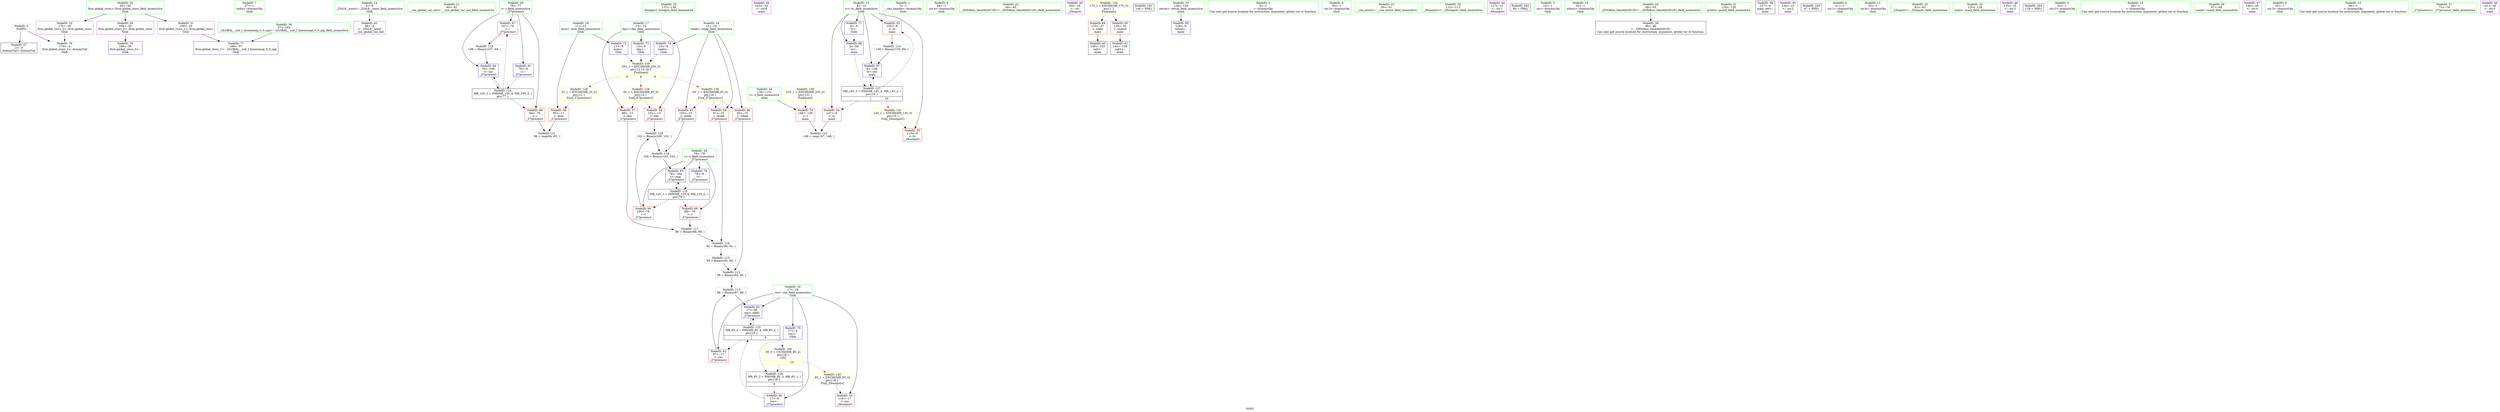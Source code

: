 digraph "SVFG" {
	label="SVFG";

	Node0x55ad79474a20 [shape=record,color=grey,label="{NodeID: 0\nNullPtr}"];
	Node0x55ad79474a20 -> Node0x55ad79488d90[style=solid];
	Node0x55ad79474a20 -> Node0x55ad7948c140[style=solid];
	Node0x55ad79487280 [shape=record,color=green,label="{NodeID: 7\n27\<--1\nstdin\<--dummyObj\nGlob }"];
	Node0x55ad79487750 [shape=record,color=green,label="{NodeID: 14\n4\<--6\n_ZStL8__ioinit\<--_ZStL8__ioinit_field_insensitive\nGlob }"];
	Node0x55ad79487750 -> Node0x55ad79489200[style=solid];
	Node0x55ad79487e50 [shape=record,color=green,label="{NodeID: 21\n40\<--41\n__cxx_global_var_init\<--__cxx_global_var_init_field_insensitive\n}"];
	Node0x55ad79488550 [shape=record,color=green,label="{NodeID: 28\n76\<--77\ni\<--i_field_insensitive\n_Z7processv\n}"];
	Node0x55ad79488550 -> Node0x55ad7948b630[style=solid];
	Node0x55ad79488550 -> Node0x55ad7948b700[style=solid];
	Node0x55ad79488550 -> Node0x55ad7948c3e0[style=solid];
	Node0x55ad79488550 -> Node0x55ad7948c650[style=solid];
	Node0x55ad7948ed00 [shape=record,color=grey,label="{NodeID: 118\n104 = Binary(102, 103, )\n}"];
	Node0x55ad7948ed00 -> Node0x55ad7948c580[style=solid];
	Node0x55ad79488b90 [shape=record,color=green,label="{NodeID: 35\n137\<--138\nfreopen\<--freopen_field_insensitive\n}"];
	Node0x55ad79493500 [shape=record,color=black,label="{NodeID: 125\nMR_12V_3 = PHI(MR_12V_4, MR_12V_2, )\npts\{79 \}\n}"];
	Node0x55ad79493500 -> Node0x55ad7948b7d0[style=dashed];
	Node0x55ad79493500 -> Node0x55ad7948b8a0[style=dashed];
	Node0x55ad79493500 -> Node0x55ad7948c580[style=dashed];
	Node0x55ad79489200 [shape=record,color=purple,label="{NodeID: 42\n46\<--4\n\<--_ZStL8__ioinit\n__cxx_global_var_init\n}"];
	Node0x55ad7948a7d0 [shape=record,color=purple,label="{NodeID: 49\n143\<--33\n\<--.str.6\nmain\n}"];
	Node0x55ad79495810 [shape=record,color=yellow,style=double,label="{NodeID: 139\n25V_1 = ENCHI(MR_25V_0)\npts\{12 14 16 \}\nFun[main]|{<s0>9|<s1>9|<s2>9}}"];
	Node0x55ad79495810:s0 -> Node0x55ad79494400[style=dashed,color=red];
	Node0x55ad79495810:s1 -> Node0x55ad79494f20[style=dashed,color=red];
	Node0x55ad79495810:s2 -> Node0x55ad79495000[style=dashed,color=red];
	Node0x55ad7948ae10 [shape=record,color=red,label="{NodeID: 56\n85\<--11\n\<--mon\n_Z7processv\n}"];
	Node0x55ad7948ae10 -> Node0x55ad7948f180[style=solid];
	Node0x55ad7948b3c0 [shape=record,color=red,label="{NodeID: 63\n116\<--17\n\<--res\n_Z6outputv\n}"];
	Node0x55ad7948b970 [shape=record,color=red,label="{NodeID: 70\n148\<--130\n\<--t\nmain\n}"];
	Node0x55ad7948b970 -> Node0x55ad7948f300[style=solid];
	Node0x55ad79497640 [shape=record,color=yellow,style=double,label="{NodeID: 160\n8V_3 = CSCHI(MR_8V_2)\npts\{18 \}\nCS[]|{|<s1>10}}"];
	Node0x55ad79497640 -> Node0x55ad79493a00[style=dashed];
	Node0x55ad79497640:s1 -> Node0x55ad794958f0[style=dashed,color=red];
	Node0x55ad7948c040 [shape=record,color=blue,label="{NodeID: 77\n169\<--37\nllvm.global_ctors_1\<--_GLOBAL__sub_I_hyeonseop_0_0.cpp\nGlob }"];
	Node0x55ad7948c650 [shape=record,color=blue,label="{NodeID: 84\n76\<--108\ni\<--inc\n_Z7processv\n}"];
	Node0x55ad7948c650 -> Node0x55ad79493000[style=dashed];
	Node0x55ad79485d60 [shape=record,color=green,label="{NodeID: 1\n7\<--1\n__dso_handle\<--dummyObj\nGlob }"];
	Node0x55ad79487310 [shape=record,color=green,label="{NodeID: 8\n28\<--1\n.str.4\<--dummyObj\nGlob }"];
	Node0x55ad79487850 [shape=record,color=green,label="{NodeID: 15\n8\<--10\ntc\<--tc_field_insensitive\nGlob }"];
	Node0x55ad79487850 -> Node0x55ad7948aba0[style=solid];
	Node0x55ad79487850 -> Node0x55ad7948ac70[style=solid];
	Node0x55ad79487850 -> Node0x55ad7948ad40[style=solid];
	Node0x55ad79487850 -> Node0x55ad7948ba40[style=solid];
	Node0x55ad79487850 -> Node0x55ad7948c7f0[style=solid];
	Node0x55ad79487850 -> Node0x55ad7948c8c0[style=solid];
	Node0x55ad79487f50 [shape=record,color=green,label="{NodeID: 22\n44\<--45\n_ZNSt8ios_base4InitC1Ev\<--_ZNSt8ios_base4InitC1Ev_field_insensitive\n}"];
	Node0x55ad7948e400 [shape=record,color=grey,label="{NodeID: 112\n96 = Binary(93, 95, )\n}"];
	Node0x55ad7948e400 -> Node0x55ad7948e580[style=solid];
	Node0x55ad79488620 [shape=record,color=green,label="{NodeID: 29\n78\<--79\nt\<--t_field_insensitive\n_Z7processv\n}"];
	Node0x55ad79488620 -> Node0x55ad7948b7d0[style=solid];
	Node0x55ad79488620 -> Node0x55ad7948b8a0[style=solid];
	Node0x55ad79488620 -> Node0x55ad7948c240[style=solid];
	Node0x55ad79488620 -> Node0x55ad7948c580[style=solid];
	Node0x55ad7948ee80 [shape=record,color=grey,label="{NodeID: 119\n108 = Binary(107, 94, )\n}"];
	Node0x55ad7948ee80 -> Node0x55ad7948c650[style=solid];
	Node0x55ad79488c90 [shape=record,color=green,label="{NodeID: 36\n37\<--164\n_GLOBAL__sub_I_hyeonseop_0_0.cpp\<--_GLOBAL__sub_I_hyeonseop_0_0.cpp_field_insensitive\n}"];
	Node0x55ad79488c90 -> Node0x55ad7948c040[style=solid];
	Node0x55ad79493a00 [shape=record,color=black,label="{NodeID: 126\nMR_8V_2 = PHI(MR_8V_3, MR_8V_1, )\npts\{18 \}\n|{<s0>9}}"];
	Node0x55ad79493a00:s0 -> Node0x55ad7948c310[style=dashed,color=red];
	Node0x55ad794892d0 [shape=record,color=purple,label="{NodeID: 43\n65\<--19\n\<--.str\n_Z5inputv\n}"];
	Node0x55ad7948a8a0 [shape=record,color=purple,label="{NodeID: 50\n168\<--35\nllvm.global_ctors_0\<--llvm.global_ctors\nGlob }"];
	Node0x55ad7948a8a0 -> Node0x55ad7948bf40[style=solid];
	Node0x55ad794958f0 [shape=record,color=yellow,style=double,label="{NodeID: 140\n8V_1 = ENCHI(MR_8V_0)\npts\{18 \}\nFun[_Z6outputv]}"];
	Node0x55ad794958f0 -> Node0x55ad7948b3c0[style=dashed];
	Node0x55ad7948aee0 [shape=record,color=red,label="{NodeID: 57\n89\<--13\n\<--day\n_Z7processv\n}"];
	Node0x55ad7948aee0 -> Node0x55ad7948eb80[style=solid];
	Node0x55ad7948b490 [shape=record,color=red,label="{NodeID: 64\n133\<--27\n\<--stdin\nmain\n}"];
	Node0x55ad7948b490 -> Node0x55ad79489060[style=solid];
	Node0x55ad7948ba40 [shape=record,color=blue,label="{NodeID: 71\n8\<--9\ntc\<--\nGlob }"];
	Node0x55ad7948ba40 -> Node0x55ad7948c7f0[style=dashed];
	Node0x55ad7949cc80 [shape=record,color=black,label="{NodeID: 161\n144 = PHI()\n}"];
	Node0x55ad7948c140 [shape=record,color=blue, style = dotted,label="{NodeID: 78\n170\<--3\nllvm.global_ctors_2\<--dummyVal\nGlob }"];
	Node0x55ad7948c720 [shape=record,color=blue,label="{NodeID: 85\n128\<--9\nretval\<--\nmain\n}"];
	Node0x55ad79486800 [shape=record,color=green,label="{NodeID: 2\n9\<--1\n\<--dummyObj\nCan only get source location for instruction, argument, global var or function.}"];
	Node0x55ad794873a0 [shape=record,color=green,label="{NodeID: 9\n30\<--1\n.str.5\<--dummyObj\nGlob }"];
	Node0x55ad79487950 [shape=record,color=green,label="{NodeID: 16\n11\<--12\nmon\<--mon_field_insensitive\nGlob }"];
	Node0x55ad79487950 -> Node0x55ad7948ae10[style=solid];
	Node0x55ad79487950 -> Node0x55ad7948bb40[style=solid];
	Node0x55ad79488050 [shape=record,color=green,label="{NodeID: 23\n50\<--51\n__cxa_atexit\<--__cxa_atexit_field_insensitive\n}"];
	Node0x55ad7948e580 [shape=record,color=grey,label="{NodeID: 113\n98 = Binary(97, 96, )\n}"];
	Node0x55ad7948e580 -> Node0x55ad7948c4b0[style=solid];
	Node0x55ad794886f0 [shape=record,color=green,label="{NodeID: 30\n112\<--113\n_Z6outputv\<--_Z6outputv_field_insensitive\n}"];
	Node0x55ad7948f000 [shape=record,color=grey,label="{NodeID: 120\n102 = Binary(100, 101, )\n}"];
	Node0x55ad7948f000 -> Node0x55ad7948ed00[style=solid];
	Node0x55ad79488d90 [shape=record,color=black,label="{NodeID: 37\n2\<--3\ndummyVal\<--dummyVal\n}"];
	Node0x55ad79493f00 [shape=record,color=black,label="{NodeID: 127\nMR_14V_3 = PHI(MR_14V_4, MR_14V_2, )\npts\{10 \}\n|{|<s3>10}}"];
	Node0x55ad79493f00 -> Node0x55ad7948ac70[style=dashed];
	Node0x55ad79493f00 -> Node0x55ad7948ad40[style=dashed];
	Node0x55ad79493f00 -> Node0x55ad7948c8c0[style=dashed];
	Node0x55ad79493f00:s3 -> Node0x55ad79495a00[style=dashed,color=red];
	Node0x55ad794893a0 [shape=record,color=purple,label="{NodeID: 44\n117\<--21\n\<--.str.1\n_Z6outputv\n}"];
	Node0x55ad79495380 [shape=record,color=yellow,style=double,label="{NodeID: 134\n17V_1 = ENCHI(MR_17V_0)\npts\{1 \}\nFun[main]}"];
	Node0x55ad79495380 -> Node0x55ad7948b490[style=dashed];
	Node0x55ad79495380 -> Node0x55ad7948b560[style=dashed];
	Node0x55ad7948a9a0 [shape=record,color=purple,label="{NodeID: 51\n169\<--35\nllvm.global_ctors_1\<--llvm.global_ctors\nGlob }"];
	Node0x55ad7948a9a0 -> Node0x55ad7948c040[style=solid];
	Node0x55ad79495a00 [shape=record,color=yellow,style=double,label="{NodeID: 141\n14V_1 = ENCHI(MR_14V_0)\npts\{10 \}\nFun[_Z6outputv]}"];
	Node0x55ad79495a00 -> Node0x55ad7948aba0[style=dashed];
	Node0x55ad7948afb0 [shape=record,color=red,label="{NodeID: 58\n101\<--13\n\<--day\n_Z7processv\n}"];
	Node0x55ad7948afb0 -> Node0x55ad7948f000[style=solid];
	Node0x55ad7948b560 [shape=record,color=red,label="{NodeID: 65\n139\<--32\n\<--stdout\nmain\n}"];
	Node0x55ad7948b560 -> Node0x55ad79489130[style=solid];
	Node0x55ad7948bb40 [shape=record,color=blue,label="{NodeID: 72\n11\<--9\nmon\<--\nGlob }"];
	Node0x55ad7948bb40 -> Node0x55ad79495810[style=dashed];
	Node0x55ad7949cd80 [shape=record,color=black,label="{NodeID: 162\n66 = PHI()\n}"];
	Node0x55ad7948c240 [shape=record,color=blue,label="{NodeID: 79\n78\<--9\nt\<--\n_Z7processv\n}"];
	Node0x55ad7948c240 -> Node0x55ad79493500[style=dashed];
	Node0x55ad7948c7f0 [shape=record,color=blue,label="{NodeID: 86\n8\<--94\ntc\<--\nmain\n}"];
	Node0x55ad7948c7f0 -> Node0x55ad79493f00[style=dashed];
	Node0x55ad79486890 [shape=record,color=green,label="{NodeID: 3\n19\<--1\n.str\<--dummyObj\nGlob }"];
	Node0x55ad79487430 [shape=record,color=green,label="{NodeID: 10\n32\<--1\nstdout\<--dummyObj\nGlob }"];
	Node0x55ad79487a50 [shape=record,color=green,label="{NodeID: 17\n13\<--14\nday\<--day_field_insensitive\nGlob }"];
	Node0x55ad79487a50 -> Node0x55ad7948aee0[style=solid];
	Node0x55ad79487a50 -> Node0x55ad7948afb0[style=solid];
	Node0x55ad79487a50 -> Node0x55ad7948bc40[style=solid];
	Node0x55ad79488150 [shape=record,color=green,label="{NodeID: 24\n49\<--55\n_ZNSt8ios_base4InitD1Ev\<--_ZNSt8ios_base4InitD1Ev_field_insensitive\n}"];
	Node0x55ad79488150 -> Node0x55ad79488f60[style=solid];
	Node0x55ad7948e700 [shape=record,color=grey,label="{NodeID: 114\n156 = Binary(155, 94, )\n}"];
	Node0x55ad7948e700 -> Node0x55ad7948c8c0[style=solid];
	Node0x55ad794887f0 [shape=record,color=green,label="{NodeID: 31\n119\<--120\nprintf\<--printf_field_insensitive\n}"];
	Node0x55ad7948f180 [shape=record,color=grey,label="{NodeID: 121\n86 = cmp(84, 85, )\n}"];
	Node0x55ad79488e90 [shape=record,color=black,label="{NodeID: 38\n127\<--9\nmain_ret\<--\nmain\n}"];
	Node0x55ad79494400 [shape=record,color=yellow,style=double,label="{NodeID: 128\n2V_1 = ENCHI(MR_2V_0)\npts\{12 \}\nFun[_Z7processv]}"];
	Node0x55ad79494400 -> Node0x55ad7948ae10[style=dashed];
	Node0x55ad79489470 [shape=record,color=purple,label="{NodeID: 45\n134\<--23\n\<--.str.2\nmain\n}"];
	Node0x55ad7948aaa0 [shape=record,color=purple,label="{NodeID: 52\n170\<--35\nllvm.global_ctors_2\<--llvm.global_ctors\nGlob }"];
	Node0x55ad7948aaa0 -> Node0x55ad7948c140[style=solid];
	Node0x55ad7948b080 [shape=record,color=red,label="{NodeID: 59\n91\<--15\n\<--week\n_Z7processv\n}"];
	Node0x55ad7948b080 -> Node0x55ad7948ea00[style=solid];
	Node0x55ad7948b630 [shape=record,color=red,label="{NodeID: 66\n84\<--76\n\<--i\n_Z7processv\n}"];
	Node0x55ad7948b630 -> Node0x55ad7948f180[style=solid];
	Node0x55ad7948bc40 [shape=record,color=blue,label="{NodeID: 73\n13\<--9\nday\<--\nGlob }"];
	Node0x55ad7948bc40 -> Node0x55ad79495810[style=dashed];
	Node0x55ad7949d6d0 [shape=record,color=black,label="{NodeID: 163\n47 = PHI()\n}"];
	Node0x55ad7948c310 [shape=record,color=blue,label="{NodeID: 80\n17\<--9\nres\<--\n_Z7processv\n}"];
	Node0x55ad7948c310 -> Node0x55ad79492b00[style=dashed];
	Node0x55ad7948c8c0 [shape=record,color=blue,label="{NodeID: 87\n8\<--156\ntc\<--inc\nmain\n}"];
	Node0x55ad7948c8c0 -> Node0x55ad79493f00[style=dashed];
	Node0x55ad79486920 [shape=record,color=green,label="{NodeID: 4\n21\<--1\n.str.1\<--dummyObj\nGlob }"];
	Node0x55ad794874c0 [shape=record,color=green,label="{NodeID: 11\n33\<--1\n.str.6\<--dummyObj\nGlob }"];
	Node0x55ad79487b50 [shape=record,color=green,label="{NodeID: 18\n15\<--16\nweek\<--week_field_insensitive\nGlob }"];
	Node0x55ad79487b50 -> Node0x55ad7948b080[style=solid];
	Node0x55ad79487b50 -> Node0x55ad7948b150[style=solid];
	Node0x55ad79487b50 -> Node0x55ad7948b220[style=solid];
	Node0x55ad79487b50 -> Node0x55ad7948bd40[style=solid];
	Node0x55ad79488250 [shape=record,color=green,label="{NodeID: 25\n62\<--63\n_Z5inputv\<--_Z5inputv_field_insensitive\n}"];
	Node0x55ad7948e880 [shape=record,color=grey,label="{NodeID: 115\n93 = Binary(92, 94, )\n}"];
	Node0x55ad7948e880 -> Node0x55ad7948e400[style=solid];
	Node0x55ad794888f0 [shape=record,color=green,label="{NodeID: 32\n125\<--126\nmain\<--main_field_insensitive\n}"];
	Node0x55ad7948f300 [shape=record,color=grey,label="{NodeID: 122\n149 = cmp(147, 148, )\n}"];
	Node0x55ad79488f60 [shape=record,color=black,label="{NodeID: 39\n48\<--49\n\<--_ZNSt8ios_base4InitD1Ev\nCan only get source location for instruction, argument, global var or function.}"];
	Node0x55ad79494f20 [shape=record,color=yellow,style=double,label="{NodeID: 129\n4V_1 = ENCHI(MR_4V_0)\npts\{14 \}\nFun[_Z7processv]}"];
	Node0x55ad79494f20 -> Node0x55ad7948aee0[style=dashed];
	Node0x55ad79494f20 -> Node0x55ad7948afb0[style=dashed];
	Node0x55ad79489540 [shape=record,color=purple,label="{NodeID: 46\n135\<--25\n\<--.str.3\nmain\n}"];
	Node0x55ad7948aba0 [shape=record,color=red,label="{NodeID: 53\n115\<--8\n\<--tc\n_Z6outputv\n}"];
	Node0x55ad7948b150 [shape=record,color=red,label="{NodeID: 60\n95\<--15\n\<--week\n_Z7processv\n}"];
	Node0x55ad7948b150 -> Node0x55ad7948e400[style=solid];
	Node0x55ad7948b700 [shape=record,color=red,label="{NodeID: 67\n107\<--76\n\<--i\n_Z7processv\n}"];
	Node0x55ad7948b700 -> Node0x55ad7948ee80[style=solid];
	Node0x55ad7948bd40 [shape=record,color=blue,label="{NodeID: 74\n15\<--9\nweek\<--\nGlob }"];
	Node0x55ad7948bd40 -> Node0x55ad79495810[style=dashed];
	Node0x55ad7949d7d0 [shape=record,color=black,label="{NodeID: 164\n118 = PHI()\n}"];
	Node0x55ad7948c3e0 [shape=record,color=blue,label="{NodeID: 81\n76\<--9\ni\<--\n_Z7processv\n}"];
	Node0x55ad7948c3e0 -> Node0x55ad79493000[style=dashed];
	Node0x55ad794869b0 [shape=record,color=green,label="{NodeID: 5\n23\<--1\n.str.2\<--dummyObj\nGlob }"];
	Node0x55ad79487550 [shape=record,color=green,label="{NodeID: 12\n36\<--1\n\<--dummyObj\nCan only get source location for instruction, argument, global var or function.}"];
	Node0x55ad79487c50 [shape=record,color=green,label="{NodeID: 19\n17\<--18\nres\<--res_field_insensitive\nGlob }"];
	Node0x55ad79487c50 -> Node0x55ad7948b2f0[style=solid];
	Node0x55ad79487c50 -> Node0x55ad7948b3c0[style=solid];
	Node0x55ad79487c50 -> Node0x55ad7948be40[style=solid];
	Node0x55ad79487c50 -> Node0x55ad7948c310[style=solid];
	Node0x55ad79487c50 -> Node0x55ad7948c4b0[style=solid];
	Node0x55ad79488350 [shape=record,color=green,label="{NodeID: 26\n67\<--68\nscanf\<--scanf_field_insensitive\n}"];
	Node0x55ad7948ea00 [shape=record,color=grey,label="{NodeID: 116\n92 = Binary(90, 91, )\n}"];
	Node0x55ad7948ea00 -> Node0x55ad7948e880[style=solid];
	Node0x55ad794889f0 [shape=record,color=green,label="{NodeID: 33\n128\<--129\nretval\<--retval_field_insensitive\nmain\n}"];
	Node0x55ad794889f0 -> Node0x55ad7948c720[style=solid];
	Node0x55ad79492b00 [shape=record,color=black,label="{NodeID: 123\nMR_8V_3 = PHI(MR_8V_4, MR_8V_2, )\npts\{18 \}\n|{|<s2>9}}"];
	Node0x55ad79492b00 -> Node0x55ad7948b2f0[style=dashed];
	Node0x55ad79492b00 -> Node0x55ad7948c4b0[style=dashed];
	Node0x55ad79492b00:s2 -> Node0x55ad79497640[style=dashed,color=blue];
	Node0x55ad79489060 [shape=record,color=black,label="{NodeID: 40\n136\<--133\ncall\<--\nmain\n}"];
	Node0x55ad79495000 [shape=record,color=yellow,style=double,label="{NodeID: 130\n6V_1 = ENCHI(MR_6V_0)\npts\{16 \}\nFun[_Z7processv]}"];
	Node0x55ad79495000 -> Node0x55ad7948b080[style=dashed];
	Node0x55ad79495000 -> Node0x55ad7948b150[style=dashed];
	Node0x55ad79495000 -> Node0x55ad7948b220[style=dashed];
	Node0x55ad79489610 [shape=record,color=purple,label="{NodeID: 47\n140\<--28\n\<--.str.4\nmain\n}"];
	Node0x55ad7948ac70 [shape=record,color=red,label="{NodeID: 54\n147\<--8\n\<--tc\nmain\n}"];
	Node0x55ad7948ac70 -> Node0x55ad7948f300[style=solid];
	Node0x55ad7948b220 [shape=record,color=red,label="{NodeID: 61\n103\<--15\n\<--week\n_Z7processv\n}"];
	Node0x55ad7948b220 -> Node0x55ad7948ed00[style=solid];
	Node0x55ad7948b7d0 [shape=record,color=red,label="{NodeID: 68\n88\<--78\n\<--t\n_Z7processv\n}"];
	Node0x55ad7948b7d0 -> Node0x55ad7948eb80[style=solid];
	Node0x55ad7948be40 [shape=record,color=blue,label="{NodeID: 75\n17\<--9\nres\<--\nGlob }"];
	Node0x55ad7948be40 -> Node0x55ad79493a00[style=dashed];
	Node0x55ad7948c4b0 [shape=record,color=blue,label="{NodeID: 82\n17\<--98\nres\<--add2\n_Z7processv\n}"];
	Node0x55ad7948c4b0 -> Node0x55ad79492b00[style=dashed];
	Node0x55ad794871f0 [shape=record,color=green,label="{NodeID: 6\n25\<--1\n.str.3\<--dummyObj\nGlob }"];
	Node0x55ad79487650 [shape=record,color=green,label="{NodeID: 13\n94\<--1\n\<--dummyObj\nCan only get source location for instruction, argument, global var or function.}"];
	Node0x55ad79487d50 [shape=record,color=green,label="{NodeID: 20\n35\<--39\nllvm.global_ctors\<--llvm.global_ctors_field_insensitive\nGlob }"];
	Node0x55ad79487d50 -> Node0x55ad7948a8a0[style=solid];
	Node0x55ad79487d50 -> Node0x55ad7948a9a0[style=solid];
	Node0x55ad79487d50 -> Node0x55ad7948aaa0[style=solid];
	Node0x55ad79488450 [shape=record,color=green,label="{NodeID: 27\n73\<--74\n_Z7processv\<--_Z7processv_field_insensitive\n}"];
	Node0x55ad7948eb80 [shape=record,color=grey,label="{NodeID: 117\n90 = Binary(88, 89, )\n}"];
	Node0x55ad7948eb80 -> Node0x55ad7948ea00[style=solid];
	Node0x55ad79488ac0 [shape=record,color=green,label="{NodeID: 34\n130\<--131\nt\<--t_field_insensitive\nmain\n}"];
	Node0x55ad79488ac0 -> Node0x55ad7948b970[style=solid];
	Node0x55ad79493000 [shape=record,color=black,label="{NodeID: 124\nMR_10V_3 = PHI(MR_10V_4, MR_10V_2, )\npts\{77 \}\n}"];
	Node0x55ad79493000 -> Node0x55ad7948b630[style=dashed];
	Node0x55ad79493000 -> Node0x55ad7948b700[style=dashed];
	Node0x55ad79493000 -> Node0x55ad7948c650[style=dashed];
	Node0x55ad79489130 [shape=record,color=black,label="{NodeID: 41\n142\<--139\ncall1\<--\nmain\n}"];
	Node0x55ad7948a700 [shape=record,color=purple,label="{NodeID: 48\n141\<--30\n\<--.str.5\nmain\n}"];
	Node0x55ad79495730 [shape=record,color=yellow,style=double,label="{NodeID: 138\n23V_1 = ENCHI(MR_23V_0)\npts\{131 \}\nFun[main]}"];
	Node0x55ad79495730 -> Node0x55ad7948b970[style=dashed];
	Node0x55ad7948ad40 [shape=record,color=red,label="{NodeID: 55\n155\<--8\n\<--tc\nmain\n}"];
	Node0x55ad7948ad40 -> Node0x55ad7948e700[style=solid];
	Node0x55ad7948b2f0 [shape=record,color=red,label="{NodeID: 62\n97\<--17\n\<--res\n_Z7processv\n}"];
	Node0x55ad7948b2f0 -> Node0x55ad7948e580[style=solid];
	Node0x55ad7948b8a0 [shape=record,color=red,label="{NodeID: 69\n100\<--78\n\<--t\n_Z7processv\n}"];
	Node0x55ad7948b8a0 -> Node0x55ad7948f000[style=solid];
	Node0x55ad7948bf40 [shape=record,color=blue,label="{NodeID: 76\n168\<--36\nllvm.global_ctors_0\<--\nGlob }"];
	Node0x55ad7948c580 [shape=record,color=blue,label="{NodeID: 83\n78\<--104\nt\<--rem\n_Z7processv\n}"];
	Node0x55ad7948c580 -> Node0x55ad79493500[style=dashed];
}
